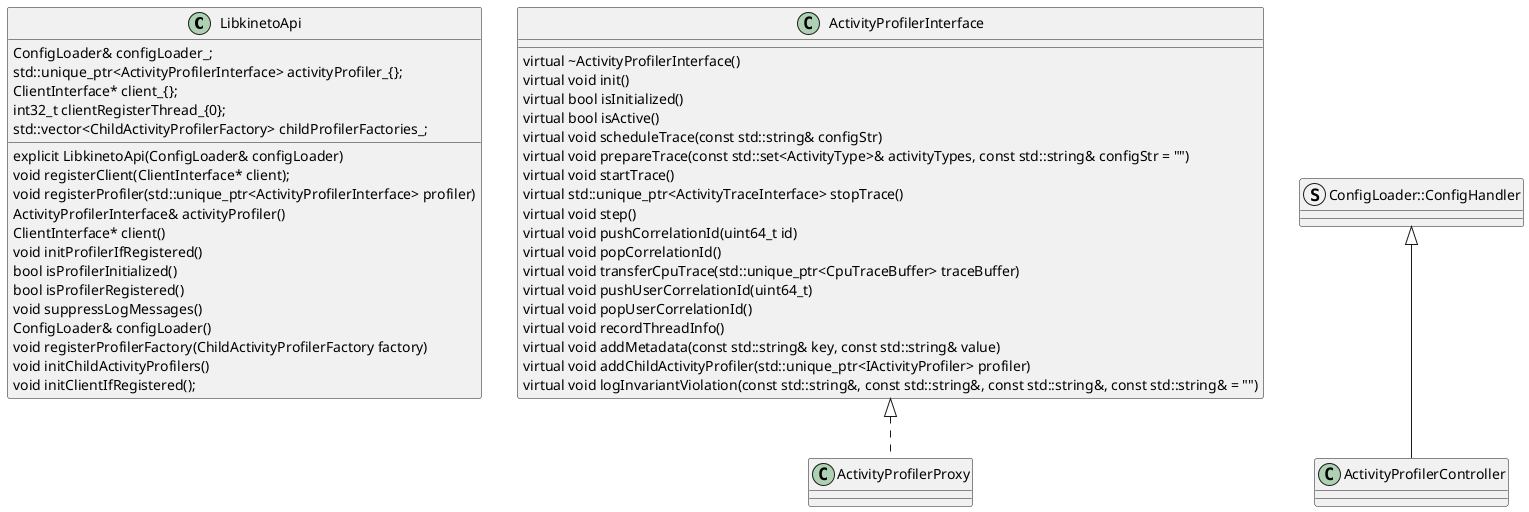 @startuml
'https://plantuml.com/class-diagram

class LibkinetoApi {
    explicit LibkinetoApi(ConfigLoader& configLoader)
    void registerClient(ClientInterface* client);
    void registerProfiler(std::unique_ptr<ActivityProfilerInterface> profiler)
    ActivityProfilerInterface& activityProfiler()
    ClientInterface* client()
    void initProfilerIfRegistered()
    bool isProfilerInitialized()
    bool isProfilerRegistered()
    void suppressLogMessages()
    ConfigLoader& configLoader()
    void registerProfilerFactory(ChildActivityProfilerFactory factory)
    void initChildActivityProfilers()
    void initClientIfRegistered();

    ConfigLoader& configLoader_;
    std::unique_ptr<ActivityProfilerInterface> activityProfiler_{};
    ClientInterface* client_{};
    int32_t clientRegisterThread_{0};
    std::vector<ChildActivityProfilerFactory> childProfilerFactories_;
}

class ActivityProfilerInterface {
  virtual ~ActivityProfilerInterface()
  virtual void init()
  virtual bool isInitialized()
  virtual bool isActive()
  virtual void scheduleTrace(const std::string& configStr)
  virtual void prepareTrace(const std::set<ActivityType>& activityTypes, const std::string& configStr = "")
  virtual void startTrace()
  virtual std::unique_ptr<ActivityTraceInterface> stopTrace()
  virtual void step()
  virtual void pushCorrelationId(uint64_t id)
  virtual void popCorrelationId()
  virtual void transferCpuTrace(std::unique_ptr<CpuTraceBuffer> traceBuffer)
  virtual void pushUserCorrelationId(uint64_t)
  virtual void popUserCorrelationId()
  virtual void recordThreadInfo()
  virtual void addMetadata(const std::string& key, const std::string& value)
  virtual void addChildActivityProfiler(std::unique_ptr<IActivityProfiler> profiler)
  virtual void logInvariantViolation(const std::string&, const std::string&, const std::string&, const std::string& = "")
}

class ActivityProfilerProxy {
}
class ActivityProfilerProxy implements ActivityProfilerInterface

struct ConfigLoader::ConfigHandler {
}

class ActivityProfilerController {
}
class ActivityProfilerController extends ConfigLoader::ConfigHandler
@enduml